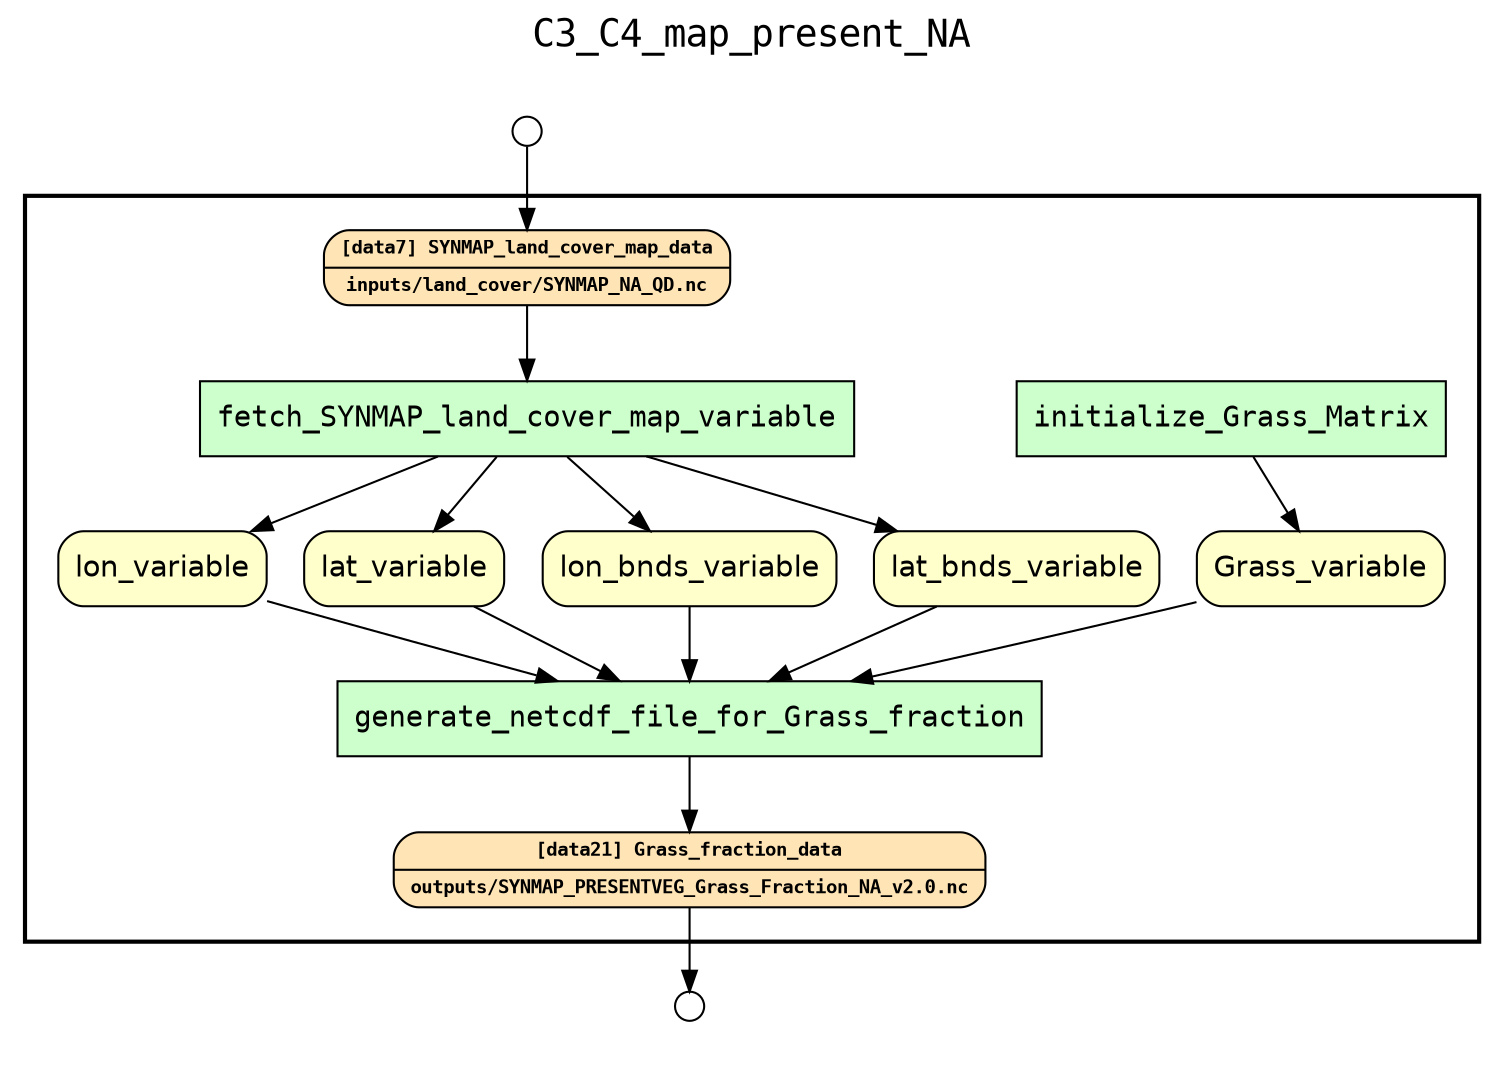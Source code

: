 
digraph yw_data_view {
rankdir=TB
fontname=Courier; fontsize=18; labelloc=t
label="C3_C4_map_present_NA"
subgraph cluster_workflow { label=""; color=black; penwidth=2
subgraph cluster_workflow_inner { label=""; color=white
node[shape=box style="filled" fillcolor="#CCFFCC" peripheries=1 fontname=Courier]
initialize_Grass_Matrix
fetch_SYNMAP_land_cover_map_variable
generate_netcdf_file_for_Grass_fraction
node[shape=box style="filled" fillcolor="#CCFFCC" peripheries=1 fontname=Courier]
node[shape=box style="rounded,filled" fillcolor="#FFFFCC" peripheries=1 fontname=Helvetica]
lon_variable
lat_variable
lon_bnds_variable
lat_bnds_variable
Grass_variable
node[shape=box style="rounded,filled" fillcolor="#FFE4B5" peripheries=1 fontname="Courier-Bold" fontsize=9]
SYNMAP_land_cover_map_data[shape=record rankdir=LR label="{<f0> [data7] SYNMAP_land_cover_map_data |<f1>inputs/land_cover/SYNMAP_NA_QD.nc\n}"]
node[shape=box style="rounded,filled" fillcolor="#FFE4B5" peripheries=1 fontname="Courier-Bold" fontsize=9]
Grass_fraction_data[shape=record rankdir=LR label="{<f0> [data21] Grass_fraction_data |<f1>outputs/SYNMAP_PRESENTVEG_Grass_Fraction_NA_v2.0.nc\n}"]
node[shape=box style="rounded,filled" fillcolor="#FFFFFF" peripheries=1 fontname=Helvetica]
}}
subgraph cluster_inflows { label=""; color=white; penwidth=2
subgraph cluster_inflows_inner { label=""; color=white
node[shape=circle fillcolor="#FFFFFF" peripheries=1 width=0.2]
SYNMAP_land_cover_map_data_inflow [label=""]
}}
subgraph cluster_outflows { label=""; color=white; penwidth=2
subgraph cluster_outflows_inner { label=""; color=white
node[shape=circle fillcolor="#FFFFFF" peripheries=1 width=0.2]
Grass_fraction_data_outflow [label=""]
}}
Grass_variable -> generate_netcdf_file_for_Grass_fraction
lat_bnds_variable -> generate_netcdf_file_for_Grass_fraction
lon_bnds_variable -> generate_netcdf_file_for_Grass_fraction
lat_variable -> generate_netcdf_file_for_Grass_fraction
lon_variable -> generate_netcdf_file_for_Grass_fraction
SYNMAP_land_cover_map_data -> fetch_SYNMAP_land_cover_map_variable
fetch_SYNMAP_land_cover_map_variable -> lon_variable
fetch_SYNMAP_land_cover_map_variable -> lat_variable
fetch_SYNMAP_land_cover_map_variable -> lon_bnds_variable
fetch_SYNMAP_land_cover_map_variable -> lat_bnds_variable
initialize_Grass_Matrix -> Grass_variable
generate_netcdf_file_for_Grass_fraction -> Grass_fraction_data
SYNMAP_land_cover_map_data_inflow -> SYNMAP_land_cover_map_data
Grass_fraction_data -> Grass_fraction_data_outflow
}


